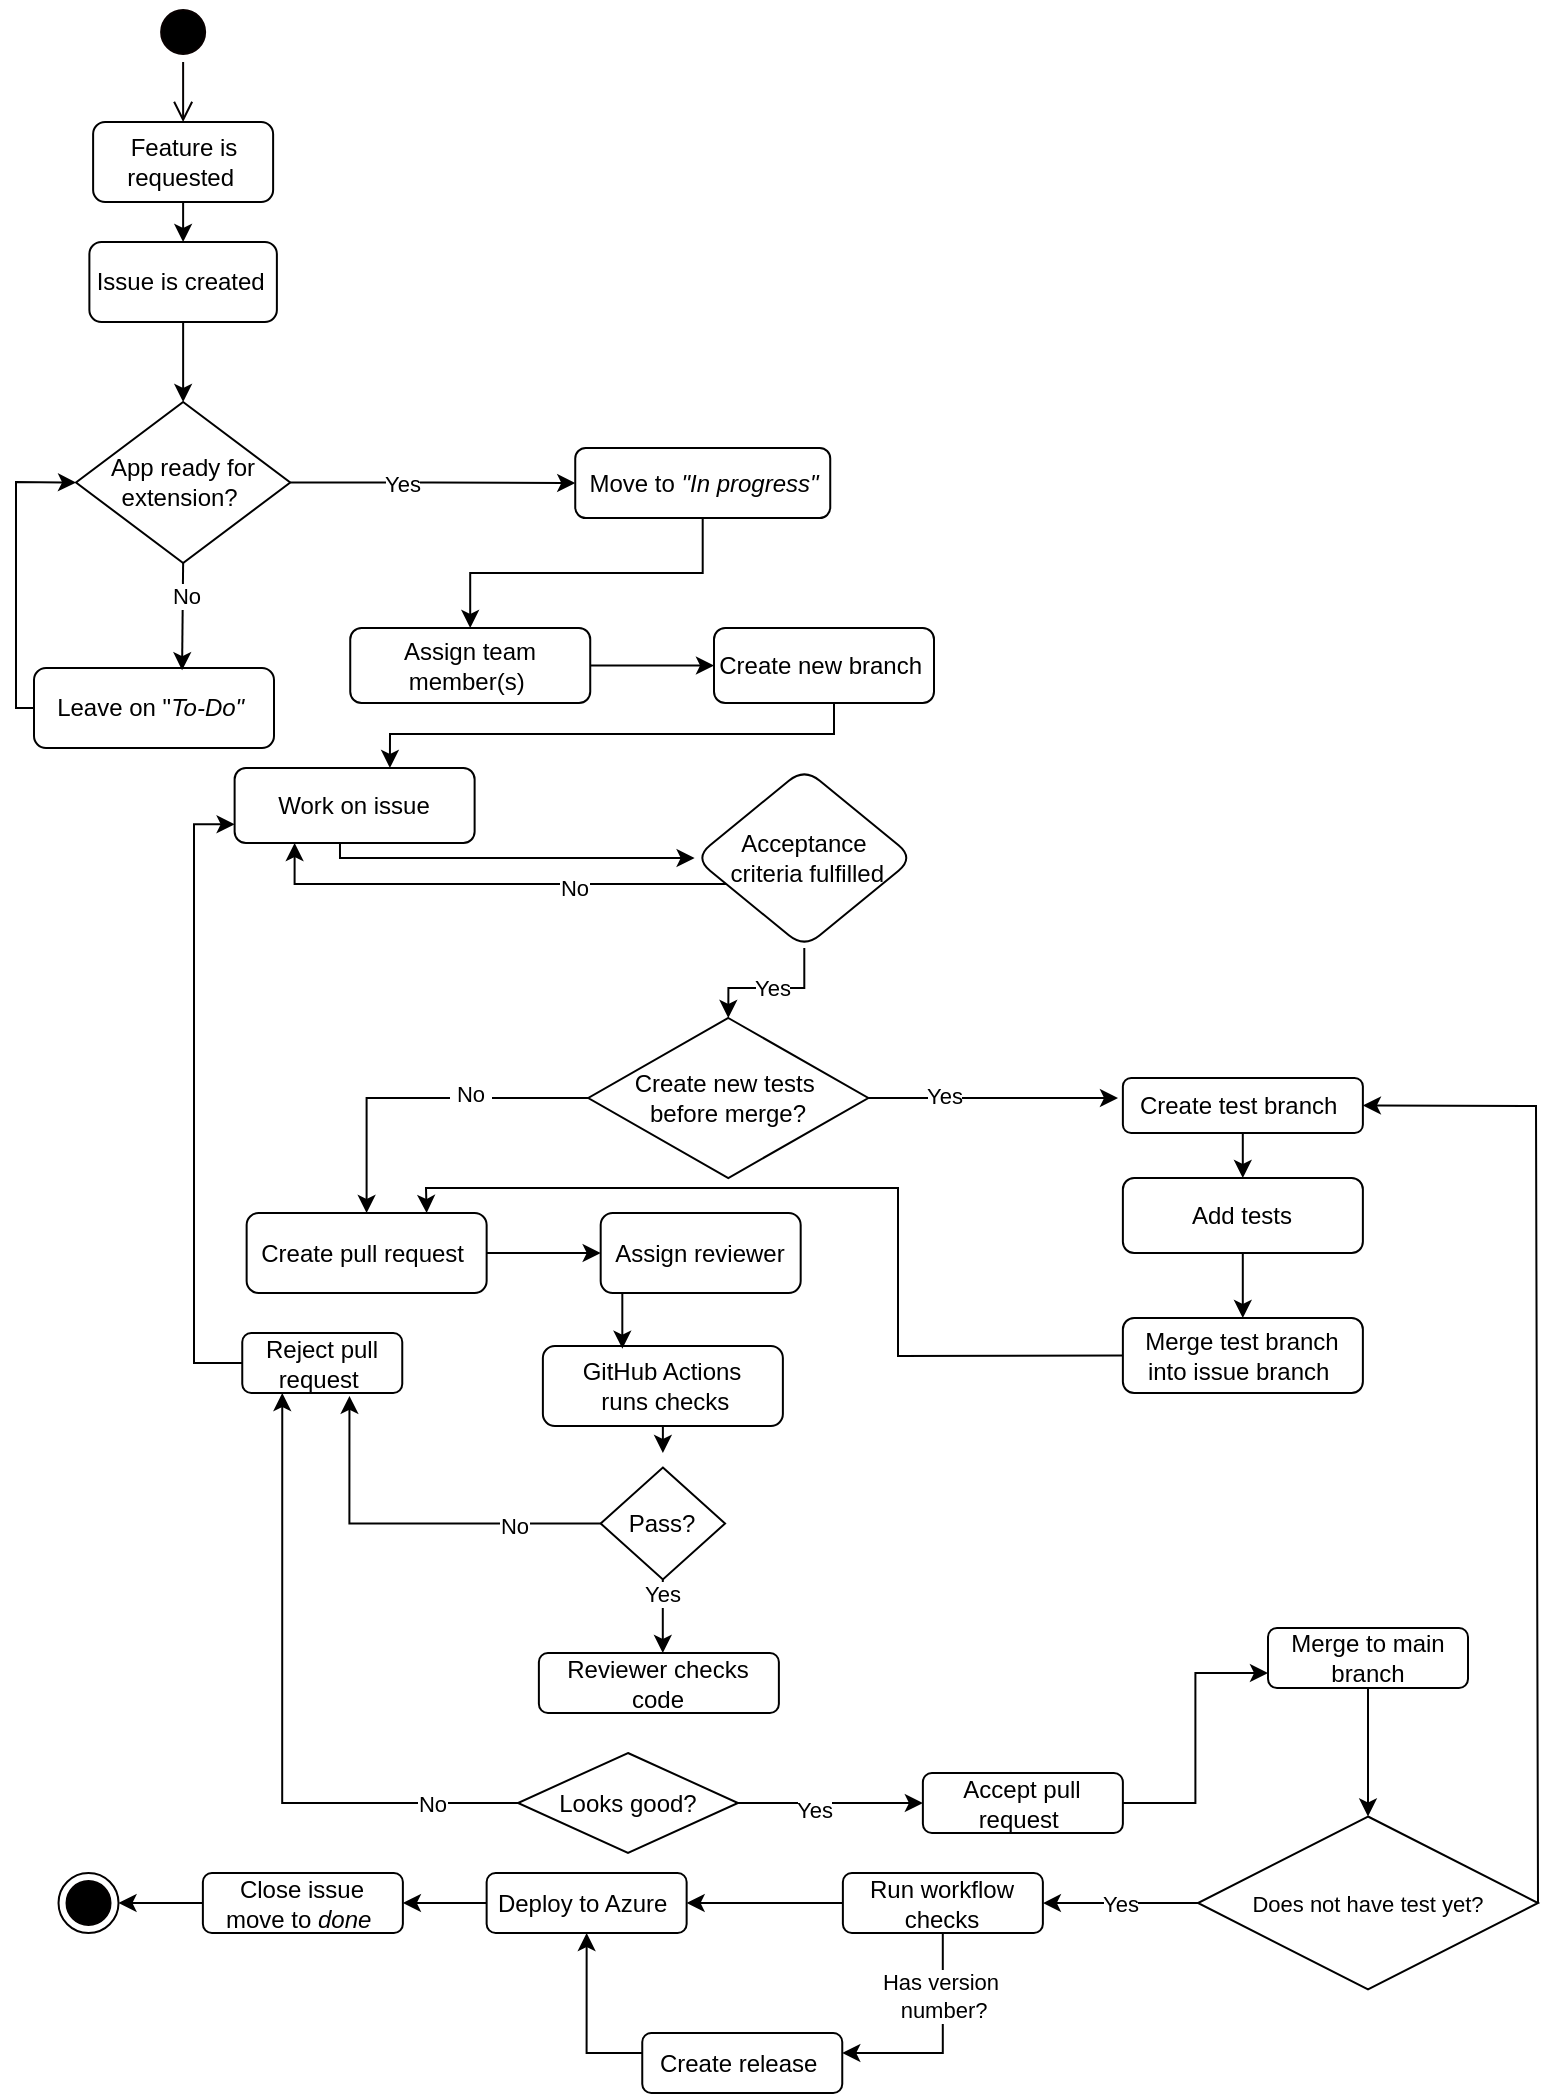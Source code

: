 <mxfile version="25.0.3">
  <diagram name="Page-1" id="btFddj9u0zUwPqEDD4T_">
    <mxGraphModel dx="577" dy="373" grid="1" gridSize="10" guides="1" tooltips="1" connect="1" arrows="1" fold="1" page="1" pageScale="1" pageWidth="827" pageHeight="1169" math="0" shadow="0">
      <root>
        <mxCell id="0" />
        <mxCell id="1" parent="0" />
        <mxCell id="urpMWXQShQDzjycf4EHo-1" value="" style="ellipse;html=1;shape=startState;fillColor=#000000;strokeColor=#080000;" parent="1" vertex="1">
          <mxGeometry x="88.56" y="40" width="30" height="30" as="geometry" />
        </mxCell>
        <mxCell id="urpMWXQShQDzjycf4EHo-2" value="" style="edgeStyle=orthogonalEdgeStyle;html=1;verticalAlign=bottom;endArrow=open;endSize=8;strokeColor=#050000;rounded=0;entryX=0.5;entryY=0;entryDx=0;entryDy=0;" parent="1" source="urpMWXQShQDzjycf4EHo-1" target="urpMWXQShQDzjycf4EHo-3" edge="1">
          <mxGeometry relative="1" as="geometry">
            <mxPoint x="103.56" y="110" as="targetPoint" />
          </mxGeometry>
        </mxCell>
        <mxCell id="urpMWXQShQDzjycf4EHo-5" value="" style="edgeStyle=orthogonalEdgeStyle;rounded=0;orthogonalLoop=1;jettySize=auto;html=1;" parent="1" source="urpMWXQShQDzjycf4EHo-3" target="urpMWXQShQDzjycf4EHo-4" edge="1">
          <mxGeometry relative="1" as="geometry">
            <Array as="points">
              <mxPoint x="103.56" y="170" />
              <mxPoint x="103.56" y="170" />
            </Array>
          </mxGeometry>
        </mxCell>
        <mxCell id="urpMWXQShQDzjycf4EHo-3" value="Feature is requested&amp;nbsp;" style="rounded=1;whiteSpace=wrap;html=1;" parent="1" vertex="1">
          <mxGeometry x="58.56" y="100" width="90" height="40" as="geometry" />
        </mxCell>
        <mxCell id="urpMWXQShQDzjycf4EHo-4" value="Issue is created&amp;nbsp;" style="whiteSpace=wrap;html=1;rounded=1;" parent="1" vertex="1">
          <mxGeometry x="56.69" y="160" width="93.75" height="40" as="geometry" />
        </mxCell>
        <mxCell id="urpMWXQShQDzjycf4EHo-15" value="Leave on &quot;&lt;i&gt;To-Do&quot;&lt;/i&gt;&amp;nbsp;" style="whiteSpace=wrap;html=1;rounded=1;" parent="1" vertex="1">
          <mxGeometry x="29" y="373" width="120" height="40" as="geometry" />
        </mxCell>
        <mxCell id="urpMWXQShQDzjycf4EHo-25" value="" style="edgeStyle=orthogonalEdgeStyle;rounded=0;orthogonalLoop=1;jettySize=auto;html=1;" parent="1" source="urpMWXQShQDzjycf4EHo-20" target="urpMWXQShQDzjycf4EHo-24" edge="1">
          <mxGeometry relative="1" as="geometry" />
        </mxCell>
        <mxCell id="urpMWXQShQDzjycf4EHo-20" value="Move to&lt;i&gt;&amp;nbsp;&quot;In progress&quot;&lt;/i&gt;" style="whiteSpace=wrap;html=1;rounded=1;" parent="1" vertex="1">
          <mxGeometry x="299.62" y="263" width="127.5" height="35" as="geometry" />
        </mxCell>
        <mxCell id="urpMWXQShQDzjycf4EHo-31" value="" style="edgeStyle=orthogonalEdgeStyle;rounded=0;orthogonalLoop=1;jettySize=auto;html=1;" parent="1" source="urpMWXQShQDzjycf4EHo-24" target="urpMWXQShQDzjycf4EHo-30" edge="1">
          <mxGeometry relative="1" as="geometry" />
        </mxCell>
        <mxCell id="urpMWXQShQDzjycf4EHo-24" value="Assign team member(s)&amp;nbsp;" style="whiteSpace=wrap;html=1;rounded=1;" parent="1" vertex="1">
          <mxGeometry x="187.12" y="353" width="120" height="37.5" as="geometry" />
        </mxCell>
        <mxCell id="urpMWXQShQDzjycf4EHo-33" value="" style="edgeStyle=orthogonalEdgeStyle;rounded=0;orthogonalLoop=1;jettySize=auto;html=1;exitX=0;exitY=1;exitDx=0;exitDy=0;entryX=0.647;entryY=0;entryDx=0;entryDy=0;entryPerimeter=0;" parent="1" target="urpMWXQShQDzjycf4EHo-32" edge="1">
          <mxGeometry relative="1" as="geometry">
            <mxPoint x="369.31" y="373" as="sourcePoint" />
            <mxPoint x="210.26" y="413.513" as="targetPoint" />
            <Array as="points">
              <mxPoint x="429" y="373" />
              <mxPoint x="429" y="406" />
              <mxPoint x="207" y="406" />
            </Array>
          </mxGeometry>
        </mxCell>
        <mxCell id="urpMWXQShQDzjycf4EHo-30" value="Create new branch&amp;nbsp;" style="whiteSpace=wrap;html=1;rounded=1;" parent="1" vertex="1">
          <mxGeometry x="369" y="353" width="110" height="37.5" as="geometry" />
        </mxCell>
        <mxCell id="urpMWXQShQDzjycf4EHo-134" value="" style="edgeStyle=orthogonalEdgeStyle;rounded=0;orthogonalLoop=1;jettySize=auto;html=1;exitX=0.439;exitY=1.013;exitDx=0;exitDy=0;exitPerimeter=0;entryX=0;entryY=0.5;entryDx=0;entryDy=0;" parent="1" source="urpMWXQShQDzjycf4EHo-32" target="urpMWXQShQDzjycf4EHo-133" edge="1">
          <mxGeometry relative="1" as="geometry">
            <mxPoint x="249.31" y="467.5" as="sourcePoint" />
            <mxPoint x="332.714" y="467.5" as="targetPoint" />
            <Array as="points">
              <mxPoint x="182" y="468" />
            </Array>
          </mxGeometry>
        </mxCell>
        <mxCell id="urpMWXQShQDzjycf4EHo-32" value="Work on issue" style="whiteSpace=wrap;html=1;rounded=1;" parent="1" vertex="1">
          <mxGeometry x="129.31" y="423" width="120" height="37.5" as="geometry" />
        </mxCell>
        <mxCell id="urpMWXQShQDzjycf4EHo-46" value="" style="edgeStyle=orthogonalEdgeStyle;rounded=0;orthogonalLoop=1;jettySize=auto;html=1;" parent="1" source="urpMWXQShQDzjycf4EHo-42" target="urpMWXQShQDzjycf4EHo-45" edge="1">
          <mxGeometry relative="1" as="geometry" />
        </mxCell>
        <mxCell id="urpMWXQShQDzjycf4EHo-42" value="Create test branch&amp;nbsp;" style="whiteSpace=wrap;html=1;rounded=1;" parent="1" vertex="1">
          <mxGeometry x="573.44" y="578" width="120" height="27.5" as="geometry" />
        </mxCell>
        <mxCell id="urpMWXQShQDzjycf4EHo-48" value="" style="edgeStyle=orthogonalEdgeStyle;rounded=0;orthogonalLoop=1;jettySize=auto;html=1;" parent="1" source="urpMWXQShQDzjycf4EHo-45" target="urpMWXQShQDzjycf4EHo-47" edge="1">
          <mxGeometry relative="1" as="geometry" />
        </mxCell>
        <mxCell id="urpMWXQShQDzjycf4EHo-45" value="Add tests" style="whiteSpace=wrap;html=1;rounded=1;" parent="1" vertex="1">
          <mxGeometry x="573.44" y="628" width="120" height="37.5" as="geometry" />
        </mxCell>
        <mxCell id="urpMWXQShQDzjycf4EHo-47" value="Merge test branch into issue branch&amp;nbsp;" style="whiteSpace=wrap;html=1;rounded=1;" parent="1" vertex="1">
          <mxGeometry x="573.44" y="698" width="120" height="37.5" as="geometry" />
        </mxCell>
        <mxCell id="urpMWXQShQDzjycf4EHo-130" style="edgeStyle=orthogonalEdgeStyle;rounded=0;orthogonalLoop=1;jettySize=auto;html=1;exitX=0.5;exitY=1;exitDx=0;exitDy=0;entryX=0.5;entryY=0;entryDx=0;entryDy=0;" parent="1" source="urpMWXQShQDzjycf4EHo-49" edge="1">
          <mxGeometry relative="1" as="geometry">
            <mxPoint x="343.44" y="765.5" as="targetPoint" />
          </mxGeometry>
        </mxCell>
        <mxCell id="urpMWXQShQDzjycf4EHo-49" value="GitHub Actions&lt;div&gt;&amp;nbsp;runs checks&lt;/div&gt;" style="whiteSpace=wrap;html=1;rounded=1;" parent="1" vertex="1">
          <mxGeometry x="283.44" y="712" width="120" height="40" as="geometry" />
        </mxCell>
        <mxCell id="urpMWXQShQDzjycf4EHo-60" value="" style="edgeStyle=orthogonalEdgeStyle;rounded=0;orthogonalLoop=1;jettySize=auto;html=1;exitX=0;exitY=0.5;exitDx=0;exitDy=0;" parent="1" source="8IZgMx02iicjBR52y0ET-4" target="urpMWXQShQDzjycf4EHo-59" edge="1">
          <mxGeometry relative="1" as="geometry">
            <mxPoint x="341.56" y="575.5" as="sourcePoint" />
          </mxGeometry>
        </mxCell>
        <mxCell id="urpMWXQShQDzjycf4EHo-71" value="&amp;nbsp;No&amp;nbsp;" style="edgeLabel;html=1;align=center;verticalAlign=middle;resizable=0;points=[];" parent="urpMWXQShQDzjycf4EHo-60" vertex="1" connectable="0">
          <mxGeometry x="-0.297" y="-2" relative="1" as="geometry">
            <mxPoint as="offset" />
          </mxGeometry>
        </mxCell>
        <mxCell id="urpMWXQShQDzjycf4EHo-64" value="" style="edgeStyle=orthogonalEdgeStyle;rounded=0;orthogonalLoop=1;jettySize=auto;html=1;" parent="1" source="urpMWXQShQDzjycf4EHo-59" target="urpMWXQShQDzjycf4EHo-63" edge="1">
          <mxGeometry relative="1" as="geometry" />
        </mxCell>
        <mxCell id="urpMWXQShQDzjycf4EHo-59" value="Create pull request&amp;nbsp;" style="whiteSpace=wrap;html=1;rounded=1;" parent="1" vertex="1">
          <mxGeometry x="135.32" y="645.5" width="120" height="40" as="geometry" />
        </mxCell>
        <mxCell id="urpMWXQShQDzjycf4EHo-63" value="Assign reviewer" style="whiteSpace=wrap;html=1;rounded=1;" parent="1" vertex="1">
          <mxGeometry x="312.34" y="645.5" width="100" height="40" as="geometry" />
        </mxCell>
        <mxCell id="urpMWXQShQDzjycf4EHo-70" style="edgeStyle=orthogonalEdgeStyle;rounded=0;orthogonalLoop=1;jettySize=auto;html=1;entryX=0.331;entryY=0.033;entryDx=0;entryDy=0;entryPerimeter=0;" parent="1" source="urpMWXQShQDzjycf4EHo-63" target="urpMWXQShQDzjycf4EHo-49" edge="1">
          <mxGeometry relative="1" as="geometry">
            <Array as="points">
              <mxPoint x="323.13" y="665.5" />
            </Array>
          </mxGeometry>
        </mxCell>
        <mxCell id="urpMWXQShQDzjycf4EHo-95" value="Yes" style="edgeStyle=orthogonalEdgeStyle;rounded=0;orthogonalLoop=1;jettySize=auto;html=1;" parent="1" source="urpMWXQShQDzjycf4EHo-135" target="urpMWXQShQDzjycf4EHo-94" edge="1">
          <mxGeometry x="-0.632" relative="1" as="geometry">
            <mxPoint x="343.44" y="795.5" as="sourcePoint" />
            <Array as="points">
              <mxPoint x="343.13" y="845.5" />
              <mxPoint x="343.13" y="845.5" />
            </Array>
            <mxPoint as="offset" />
          </mxGeometry>
        </mxCell>
        <mxCell id="8IZgMx02iicjBR52y0ET-6" style="edgeStyle=orthogonalEdgeStyle;rounded=0;orthogonalLoop=1;jettySize=auto;html=1;entryX=0;entryY=0.75;entryDx=0;entryDy=0;" edge="1" parent="1" source="urpMWXQShQDzjycf4EHo-79" target="urpMWXQShQDzjycf4EHo-32">
          <mxGeometry relative="1" as="geometry">
            <Array as="points">
              <mxPoint x="109" y="721" />
              <mxPoint x="109" y="451" />
            </Array>
          </mxGeometry>
        </mxCell>
        <mxCell id="urpMWXQShQDzjycf4EHo-79" value="Reject pull request&amp;nbsp;" style="rounded=1;whiteSpace=wrap;html=1;" parent="1" vertex="1">
          <mxGeometry x="133.13" y="705.5" width="80" height="30" as="geometry" />
        </mxCell>
        <mxCell id="urpMWXQShQDzjycf4EHo-94" value="Reviewer checks code" style="whiteSpace=wrap;html=1;rounded=1;" parent="1" vertex="1">
          <mxGeometry x="281.44" y="865.5" width="120" height="30" as="geometry" />
        </mxCell>
        <mxCell id="8IZgMx02iicjBR52y0ET-29" style="edgeStyle=orthogonalEdgeStyle;rounded=0;orthogonalLoop=1;jettySize=auto;html=1;entryX=0;entryY=0.75;entryDx=0;entryDy=0;" edge="1" parent="1" source="urpMWXQShQDzjycf4EHo-104" target="urpMWXQShQDzjycf4EHo-107">
          <mxGeometry relative="1" as="geometry">
            <mxPoint x="551" y="863" as="targetPoint" />
          </mxGeometry>
        </mxCell>
        <mxCell id="urpMWXQShQDzjycf4EHo-104" value="Accept pull request&amp;nbsp;" style="whiteSpace=wrap;html=1;rounded=1;" parent="1" vertex="1">
          <mxGeometry x="473.44" y="925.5" width="100" height="30" as="geometry" />
        </mxCell>
        <mxCell id="urpMWXQShQDzjycf4EHo-110" value="Yes" style="edgeStyle=orthogonalEdgeStyle;rounded=0;orthogonalLoop=1;jettySize=auto;html=1;" parent="1" target="urpMWXQShQDzjycf4EHo-109" edge="1">
          <mxGeometry x="0.007" relative="1" as="geometry">
            <Array as="points">
              <mxPoint x="611" y="990" />
              <mxPoint x="611" y="990" />
            </Array>
            <mxPoint x="611.058" y="990.529" as="sourcePoint" />
            <mxPoint as="offset" />
          </mxGeometry>
        </mxCell>
        <mxCell id="8IZgMx02iicjBR52y0ET-27" style="edgeStyle=orthogonalEdgeStyle;rounded=0;orthogonalLoop=1;jettySize=auto;html=1;entryX=0.5;entryY=0;entryDx=0;entryDy=0;" edge="1" parent="1" source="urpMWXQShQDzjycf4EHo-107">
          <mxGeometry relative="1" as="geometry">
            <mxPoint x="696" y="947.25" as="targetPoint" />
          </mxGeometry>
        </mxCell>
        <mxCell id="urpMWXQShQDzjycf4EHo-107" value="Merge to main branch" style="whiteSpace=wrap;html=1;rounded=1;" parent="1" vertex="1">
          <mxGeometry x="646" y="853" width="100" height="30" as="geometry" />
        </mxCell>
        <mxCell id="urpMWXQShQDzjycf4EHo-112" value="" style="edgeStyle=orthogonalEdgeStyle;rounded=0;orthogonalLoop=1;jettySize=auto;html=1;" parent="1" source="urpMWXQShQDzjycf4EHo-109" target="urpMWXQShQDzjycf4EHo-111" edge="1">
          <mxGeometry relative="1" as="geometry">
            <Array as="points">
              <mxPoint x="403.13" y="990.5" />
              <mxPoint x="403.13" y="990.5" />
            </Array>
          </mxGeometry>
        </mxCell>
        <mxCell id="urpMWXQShQDzjycf4EHo-115" value="" style="edgeStyle=orthogonalEdgeStyle;rounded=0;orthogonalLoop=1;jettySize=auto;html=1;" parent="1" source="urpMWXQShQDzjycf4EHo-109" target="urpMWXQShQDzjycf4EHo-114" edge="1">
          <mxGeometry relative="1" as="geometry">
            <Array as="points">
              <mxPoint x="483.44" y="1065.5" />
            </Array>
          </mxGeometry>
        </mxCell>
        <mxCell id="urpMWXQShQDzjycf4EHo-117" value="Has version&lt;div&gt;&amp;nbsp;number?&lt;/div&gt;" style="edgeLabel;html=1;align=center;verticalAlign=middle;resizable=0;points=[];" parent="urpMWXQShQDzjycf4EHo-115" vertex="1" connectable="0">
          <mxGeometry x="-0.76" y="-1" relative="1" as="geometry">
            <mxPoint x="-1" y="18" as="offset" />
          </mxGeometry>
        </mxCell>
        <mxCell id="urpMWXQShQDzjycf4EHo-109" value="Run workflow checks" style="whiteSpace=wrap;html=1;rounded=1;" parent="1" vertex="1">
          <mxGeometry x="433.44" y="975.5" width="100" height="30" as="geometry" />
        </mxCell>
        <mxCell id="urpMWXQShQDzjycf4EHo-123" value="" style="edgeStyle=orthogonalEdgeStyle;rounded=0;orthogonalLoop=1;jettySize=auto;html=1;" parent="1" source="urpMWXQShQDzjycf4EHo-111" target="urpMWXQShQDzjycf4EHo-122" edge="1">
          <mxGeometry relative="1" as="geometry" />
        </mxCell>
        <mxCell id="urpMWXQShQDzjycf4EHo-111" value="Deploy to Azure&amp;nbsp;" style="whiteSpace=wrap;html=1;rounded=1;" parent="1" vertex="1">
          <mxGeometry x="255.32" y="975.5" width="100" height="30" as="geometry" />
        </mxCell>
        <mxCell id="urpMWXQShQDzjycf4EHo-116" style="edgeStyle=orthogonalEdgeStyle;rounded=0;orthogonalLoop=1;jettySize=auto;html=1;entryX=0.5;entryY=1;entryDx=0;entryDy=0;" parent="1" source="urpMWXQShQDzjycf4EHo-114" target="urpMWXQShQDzjycf4EHo-111" edge="1">
          <mxGeometry relative="1" as="geometry">
            <Array as="points">
              <mxPoint x="305.13" y="1065.5" />
            </Array>
          </mxGeometry>
        </mxCell>
        <mxCell id="urpMWXQShQDzjycf4EHo-114" value="Create release&amp;nbsp;" style="whiteSpace=wrap;html=1;rounded=1;" parent="1" vertex="1">
          <mxGeometry x="333.13" y="1055.5" width="100" height="30" as="geometry" />
        </mxCell>
        <mxCell id="urpMWXQShQDzjycf4EHo-118" value="" style="ellipse;html=1;shape=endState;fillColor=#000000;strokeColor=#030000;" parent="1" vertex="1">
          <mxGeometry x="41.26" y="975.5" width="30" height="30" as="geometry" />
        </mxCell>
        <mxCell id="urpMWXQShQDzjycf4EHo-124" style="edgeStyle=orthogonalEdgeStyle;rounded=0;orthogonalLoop=1;jettySize=auto;html=1;entryX=1;entryY=0.5;entryDx=0;entryDy=0;" parent="1" source="urpMWXQShQDzjycf4EHo-122" target="urpMWXQShQDzjycf4EHo-118" edge="1">
          <mxGeometry relative="1" as="geometry" />
        </mxCell>
        <mxCell id="urpMWXQShQDzjycf4EHo-122" value="Close issue&lt;div&gt;move to &lt;i&gt;done&lt;/i&gt;&amp;nbsp;&lt;/div&gt;" style="whiteSpace=wrap;html=1;rounded=1;" parent="1" vertex="1">
          <mxGeometry x="113.44" y="975.5" width="100" height="30" as="geometry" />
        </mxCell>
        <mxCell id="8IZgMx02iicjBR52y0ET-12" style="edgeStyle=orthogonalEdgeStyle;rounded=0;orthogonalLoop=1;jettySize=auto;html=1;entryX=0.25;entryY=1;entryDx=0;entryDy=0;" edge="1" parent="1" source="urpMWXQShQDzjycf4EHo-133" target="urpMWXQShQDzjycf4EHo-32">
          <mxGeometry relative="1" as="geometry">
            <Array as="points">
              <mxPoint x="159" y="481" />
            </Array>
          </mxGeometry>
        </mxCell>
        <mxCell id="8IZgMx02iicjBR52y0ET-26" value="No" style="edgeLabel;html=1;align=center;verticalAlign=middle;resizable=0;points=[];" vertex="1" connectable="0" parent="8IZgMx02iicjBR52y0ET-12">
          <mxGeometry x="-0.051" y="3" relative="1" as="geometry">
            <mxPoint x="36" y="-1" as="offset" />
          </mxGeometry>
        </mxCell>
        <mxCell id="8IZgMx02iicjBR52y0ET-24" value="Yes" style="edgeStyle=orthogonalEdgeStyle;rounded=0;orthogonalLoop=1;jettySize=auto;html=1;entryX=0.5;entryY=0;entryDx=0;entryDy=0;" edge="1" parent="1" source="urpMWXQShQDzjycf4EHo-133" target="8IZgMx02iicjBR52y0ET-4">
          <mxGeometry relative="1" as="geometry" />
        </mxCell>
        <mxCell id="urpMWXQShQDzjycf4EHo-133" value="Acceptance&lt;div&gt;&amp;nbsp; criteria fulfilled&amp;nbsp;&lt;/div&gt;" style="rhombus;whiteSpace=wrap;html=1;rounded=1;" parent="1" vertex="1">
          <mxGeometry x="359.31" y="423" width="109.69" height="90" as="geometry" />
        </mxCell>
        <mxCell id="urpMWXQShQDzjycf4EHo-136" value="" style="edgeStyle=orthogonalEdgeStyle;rounded=0;orthogonalLoop=1;jettySize=auto;html=1;" parent="1" target="urpMWXQShQDzjycf4EHo-135" edge="1">
          <mxGeometry relative="1" as="geometry">
            <mxPoint x="343.44" y="795.5" as="sourcePoint" />
            <mxPoint x="343.13" y="855.5" as="targetPoint" />
          </mxGeometry>
        </mxCell>
        <mxCell id="urpMWXQShQDzjycf4EHo-135" value="Pass?" style="rhombus;whiteSpace=wrap;html=1;" parent="1" vertex="1">
          <mxGeometry x="312.34" y="772.75" width="62.19" height="56" as="geometry" />
        </mxCell>
        <mxCell id="urpMWXQShQDzjycf4EHo-137" style="edgeStyle=orthogonalEdgeStyle;rounded=0;orthogonalLoop=1;jettySize=auto;html=1;entryX=0.67;entryY=1.048;entryDx=0;entryDy=0;entryPerimeter=0;" parent="1" source="urpMWXQShQDzjycf4EHo-135" target="urpMWXQShQDzjycf4EHo-79" edge="1">
          <mxGeometry relative="1" as="geometry" />
        </mxCell>
        <mxCell id="8IZgMx02iicjBR52y0ET-5" value="No" style="edgeLabel;html=1;align=center;verticalAlign=middle;resizable=0;points=[];" vertex="1" connectable="0" parent="urpMWXQShQDzjycf4EHo-137">
          <mxGeometry x="-0.543" y="1" relative="1" as="geometry">
            <mxPoint as="offset" />
          </mxGeometry>
        </mxCell>
        <mxCell id="8IZgMx02iicjBR52y0ET-30" style="edgeStyle=orthogonalEdgeStyle;rounded=0;orthogonalLoop=1;jettySize=auto;html=1;entryX=0.25;entryY=1;entryDx=0;entryDy=0;" edge="1" parent="1" source="urpMWXQShQDzjycf4EHo-138" target="urpMWXQShQDzjycf4EHo-79">
          <mxGeometry relative="1" as="geometry" />
        </mxCell>
        <mxCell id="8IZgMx02iicjBR52y0ET-32" value="No" style="edgeLabel;html=1;align=center;verticalAlign=middle;resizable=0;points=[];" vertex="1" connectable="0" parent="8IZgMx02iicjBR52y0ET-30">
          <mxGeometry x="-0.734" y="-1" relative="1" as="geometry">
            <mxPoint y="1" as="offset" />
          </mxGeometry>
        </mxCell>
        <mxCell id="8IZgMx02iicjBR52y0ET-31" style="edgeStyle=orthogonalEdgeStyle;rounded=0;orthogonalLoop=1;jettySize=auto;html=1;entryX=0;entryY=0.5;entryDx=0;entryDy=0;" edge="1" parent="1" source="urpMWXQShQDzjycf4EHo-138" target="urpMWXQShQDzjycf4EHo-104">
          <mxGeometry relative="1" as="geometry" />
        </mxCell>
        <mxCell id="8IZgMx02iicjBR52y0ET-33" value="Yes" style="edgeLabel;html=1;align=center;verticalAlign=middle;resizable=0;points=[];" vertex="1" connectable="0" parent="8IZgMx02iicjBR52y0ET-31">
          <mxGeometry x="-0.178" y="-3" relative="1" as="geometry">
            <mxPoint as="offset" />
          </mxGeometry>
        </mxCell>
        <mxCell id="urpMWXQShQDzjycf4EHo-138" value="Looks good?" style="rhombus;whiteSpace=wrap;html=1;" parent="1" vertex="1">
          <mxGeometry x="271" y="915.5" width="110" height="50" as="geometry" />
        </mxCell>
        <mxCell id="8IZgMx02iicjBR52y0ET-48" style="edgeStyle=orthogonalEdgeStyle;rounded=0;orthogonalLoop=1;jettySize=auto;html=1;entryX=0;entryY=0.5;entryDx=0;entryDy=0;" edge="1" parent="1" source="8IZgMx02iicjBR52y0ET-2" target="urpMWXQShQDzjycf4EHo-20">
          <mxGeometry relative="1" as="geometry" />
        </mxCell>
        <mxCell id="8IZgMx02iicjBR52y0ET-49" value="Yes" style="edgeLabel;html=1;align=center;verticalAlign=middle;resizable=0;points=[];" vertex="1" connectable="0" parent="8IZgMx02iicjBR52y0ET-48">
          <mxGeometry x="-0.147" y="-2" relative="1" as="geometry">
            <mxPoint x="-5" y="-2" as="offset" />
          </mxGeometry>
        </mxCell>
        <mxCell id="8IZgMx02iicjBR52y0ET-2" value="App ready for extension?&amp;nbsp;" style="rhombus;whiteSpace=wrap;html=1;" vertex="1" parent="1">
          <mxGeometry x="50" y="240" width="107.13" height="80.5" as="geometry" />
        </mxCell>
        <mxCell id="8IZgMx02iicjBR52y0ET-35" style="edgeStyle=orthogonalEdgeStyle;rounded=0;orthogonalLoop=1;jettySize=auto;html=1;" edge="1" parent="1" source="8IZgMx02iicjBR52y0ET-4">
          <mxGeometry relative="1" as="geometry">
            <mxPoint x="571" y="588" as="targetPoint" />
          </mxGeometry>
        </mxCell>
        <mxCell id="8IZgMx02iicjBR52y0ET-36" value="Yes" style="edgeLabel;html=1;align=center;verticalAlign=middle;resizable=0;points=[];" vertex="1" connectable="0" parent="8IZgMx02iicjBR52y0ET-35">
          <mxGeometry x="-0.396" y="1" relative="1" as="geometry">
            <mxPoint as="offset" />
          </mxGeometry>
        </mxCell>
        <mxCell id="8IZgMx02iicjBR52y0ET-4" value="Create new tests&amp;nbsp;&lt;div&gt;before merge?&lt;/div&gt;" style="rhombus;whiteSpace=wrap;html=1;" vertex="1" parent="1">
          <mxGeometry x="306.15" y="548" width="140" height="80" as="geometry" />
        </mxCell>
        <mxCell id="8IZgMx02iicjBR52y0ET-7" value="&lt;span style=&quot;font-size: 11px; white-space: nowrap; background-color: rgb(255, 255, 255);&quot;&gt;Does not have test yet?&lt;/span&gt;" style="rhombus;whiteSpace=wrap;html=1;" vertex="1" parent="1">
          <mxGeometry x="611.0" y="947.25" width="170" height="86.5" as="geometry" />
        </mxCell>
        <mxCell id="8IZgMx02iicjBR52y0ET-41" value="" style="endArrow=classic;html=1;rounded=0;entryX=0.75;entryY=0;entryDx=0;entryDy=0;exitX=0;exitY=0.5;exitDx=0;exitDy=0;" edge="1" parent="1" source="urpMWXQShQDzjycf4EHo-47" target="urpMWXQShQDzjycf4EHo-59">
          <mxGeometry width="50" height="50" relative="1" as="geometry">
            <mxPoint x="431" y="803" as="sourcePoint" />
            <mxPoint x="481" y="753" as="targetPoint" />
            <Array as="points">
              <mxPoint x="461" y="717" />
              <mxPoint x="461" y="633" />
              <mxPoint x="225" y="633" />
            </Array>
          </mxGeometry>
        </mxCell>
        <mxCell id="8IZgMx02iicjBR52y0ET-46" value="" style="endArrow=classic;html=1;rounded=0;exitX=0.5;exitY=1;exitDx=0;exitDy=0;entryX=0.5;entryY=0;entryDx=0;entryDy=0;" edge="1" parent="1" source="urpMWXQShQDzjycf4EHo-4" target="8IZgMx02iicjBR52y0ET-2">
          <mxGeometry width="50" height="50" relative="1" as="geometry">
            <mxPoint x="160" y="310" as="sourcePoint" />
            <mxPoint x="210" y="260" as="targetPoint" />
          </mxGeometry>
        </mxCell>
        <mxCell id="8IZgMx02iicjBR52y0ET-50" value="" style="endArrow=classic;html=1;rounded=0;entryX=0.617;entryY=0.028;entryDx=0;entryDy=0;exitX=0.5;exitY=1;exitDx=0;exitDy=0;entryPerimeter=0;" edge="1" parent="1" source="8IZgMx02iicjBR52y0ET-2" target="urpMWXQShQDzjycf4EHo-15">
          <mxGeometry width="50" height="50" relative="1" as="geometry">
            <mxPoint x="240" y="370" as="sourcePoint" />
            <mxPoint x="290" y="320" as="targetPoint" />
          </mxGeometry>
        </mxCell>
        <mxCell id="8IZgMx02iicjBR52y0ET-53" value="No" style="edgeLabel;html=1;align=center;verticalAlign=middle;resizable=0;points=[];" vertex="1" connectable="0" parent="8IZgMx02iicjBR52y0ET-50">
          <mxGeometry x="-0.389" y="1" relative="1" as="geometry">
            <mxPoint as="offset" />
          </mxGeometry>
        </mxCell>
        <mxCell id="8IZgMx02iicjBR52y0ET-52" value="" style="endArrow=classic;html=1;rounded=0;exitX=0;exitY=0.5;exitDx=0;exitDy=0;entryX=0;entryY=0.5;entryDx=0;entryDy=0;" edge="1" parent="1" source="urpMWXQShQDzjycf4EHo-15" target="8IZgMx02iicjBR52y0ET-2">
          <mxGeometry width="50" height="50" relative="1" as="geometry">
            <mxPoint x="240" y="370" as="sourcePoint" />
            <mxPoint x="290" y="320" as="targetPoint" />
            <Array as="points">
              <mxPoint x="20" y="393" />
              <mxPoint x="20" y="280" />
            </Array>
          </mxGeometry>
        </mxCell>
        <mxCell id="8IZgMx02iicjBR52y0ET-54" value="" style="endArrow=classic;html=1;rounded=0;exitX=1;exitY=0.5;exitDx=0;exitDy=0;entryX=1;entryY=0.5;entryDx=0;entryDy=0;" edge="1" parent="1" source="8IZgMx02iicjBR52y0ET-7" target="urpMWXQShQDzjycf4EHo-42">
          <mxGeometry width="50" height="50" relative="1" as="geometry">
            <mxPoint x="790" y="802" as="sourcePoint" />
            <mxPoint x="840" y="752" as="targetPoint" />
            <Array as="points">
              <mxPoint x="780" y="592" />
            </Array>
          </mxGeometry>
        </mxCell>
      </root>
    </mxGraphModel>
  </diagram>
</mxfile>
